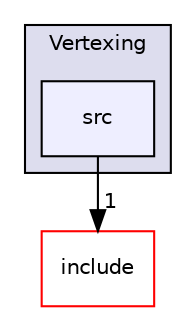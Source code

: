digraph "/home/travis/build/AliceO2Group/AliceO2/Detectors/Vertexing/src" {
  bgcolor=transparent;
  compound=true
  node [ fontsize="10", fontname="Helvetica"];
  edge [ labelfontsize="10", labelfontname="Helvetica"];
  subgraph clusterdir_411c6bed3d84b00fddab3a93c8a3b5fb {
    graph [ bgcolor="#ddddee", pencolor="black", label="Vertexing" fontname="Helvetica", fontsize="10", URL="dir_411c6bed3d84b00fddab3a93c8a3b5fb.html"]
  dir_883dc5fa98effd9ea20067bac655f28b [shape=box, label="src", style="filled", fillcolor="#eeeeff", pencolor="black", URL="dir_883dc5fa98effd9ea20067bac655f28b.html"];
  }
  dir_685195b2337b28da095e36f150390e16 [shape=box label="include" color="red" URL="dir_685195b2337b28da095e36f150390e16.html"];
  dir_883dc5fa98effd9ea20067bac655f28b->dir_685195b2337b28da095e36f150390e16 [headlabel="1", labeldistance=1.5 headhref="dir_000607_000605.html"];
}

